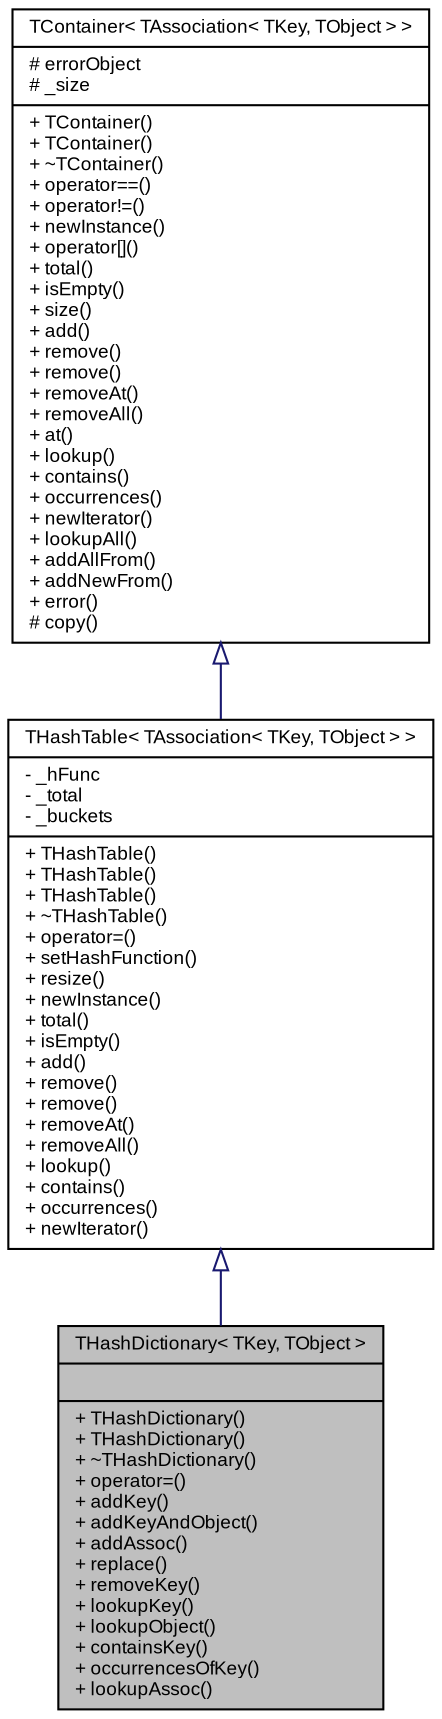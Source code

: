 digraph G
{
  bgcolor="transparent";
  edge [fontname="Arial",fontsize="9",labelfontname="Arial",labelfontsize="9"];
  node [fontname="Arial",fontsize="9",shape=record];
  Node1 [label="{THashDictionary\< TKey, TObject \>\n||+ THashDictionary()\l+ THashDictionary()\l+ ~THashDictionary()\l+ operator=()\l+ addKey()\l+ addKeyAndObject()\l+ addAssoc()\l+ replace()\l+ removeKey()\l+ lookupKey()\l+ lookupObject()\l+ containsKey()\l+ occurrencesOfKey()\l+ lookupAssoc()\l}",height=0.2,width=0.4,color="black", fillcolor="grey75", style="filled" fontcolor="black"];
  Node2 -> Node1 [dir=back,color="midnightblue",fontsize="9",style="solid",arrowtail="empty",fontname="Arial"];
  Node2 [label="{THashTable\< TAssociation\< TKey, TObject \> \>\n|- _hFunc\l- _total\l- _buckets\l|+ THashTable()\l+ THashTable()\l+ THashTable()\l+ ~THashTable()\l+ operator=()\l+ setHashFunction()\l+ resize()\l+ newInstance()\l+ total()\l+ isEmpty()\l+ add()\l+ remove()\l+ remove()\l+ removeAt()\l+ removeAll()\l+ lookup()\l+ contains()\l+ occurrences()\l+ newIterator()\l}",height=0.2,width=0.4,color="black",URL="$classSteinberg_1_1THashTable.html"];
  Node3 -> Node2 [dir=back,color="midnightblue",fontsize="9",style="solid",arrowtail="empty",fontname="Arial"];
  Node3 [label="{TContainer\< TAssociation\< TKey, TObject \> \>\n|# errorObject\l# _size\l|+ TContainer()\l+ TContainer()\l+ ~TContainer()\l+ operator==()\l+ operator!=()\l+ newInstance()\l+ operator[]()\l+ total()\l+ isEmpty()\l+ size()\l+ add()\l+ remove()\l+ remove()\l+ removeAt()\l+ removeAll()\l+ at()\l+ lookup()\l+ contains()\l+ occurrences()\l+ newIterator()\l+ lookupAll()\l+ addAllFrom()\l+ addNewFrom()\l+ error()\l# copy()\l}",height=0.2,width=0.4,color="black",URL="$classSteinberg_1_1TContainer.html"];
}

